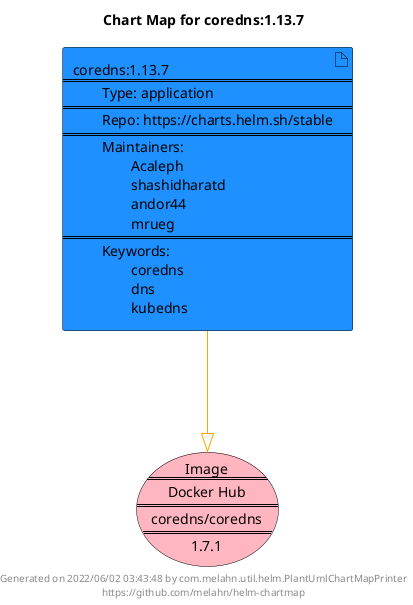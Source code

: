 @startuml
skinparam linetype ortho
skinparam backgroundColor white
skinparam usecaseBorderColor black
skinparam usecaseArrowColor LightSlateGray
skinparam artifactBorderColor black
skinparam artifactArrowColor LightSlateGray

title Chart Map for coredns:1.13.7

'There is one referenced Helm Chart
artifact "coredns:1.13.7\n====\n\tType: application\n====\n\tRepo: https://charts.helm.sh/stable\n====\n\tMaintainers: \n\t\tAcaleph\n\t\tshashidharatd\n\t\tandor44\n\t\tmrueg\n====\n\tKeywords: \n\t\tcoredns\n\t\tdns\n\t\tkubedns" as coredns_1_13_7 #DodgerBlue

'There is one referenced Docker Image
usecase "Image\n====\nDocker Hub\n====\ncoredns/coredns\n====\n1.7.1" as coredns_coredns_1_7_1 #LightPink

'Chart Dependencies
coredns_1_13_7--[#orange]-|>coredns_coredns_1_7_1

center footer Generated on 2022/06/02 03:43:48 by com.melahn.util.helm.PlantUmlChartMapPrinter\nhttps://github.com/melahn/helm-chartmap
@enduml
